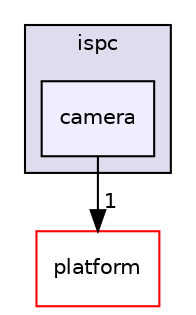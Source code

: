 digraph "bioexplorer/backend/plugins/Sonata/module/ispc/camera" {
  compound=true
  node [ fontsize="10", fontname="Helvetica"];
  edge [ labelfontsize="10", labelfontname="Helvetica"];
  subgraph clusterdir_6834279abe30ff2d1df4b142df3ad1e2 {
    graph [ bgcolor="#ddddee", pencolor="black", label="ispc" fontname="Helvetica", fontsize="10", URL="dir_6834279abe30ff2d1df4b142df3ad1e2.html"]
  dir_b0f87433ee5bf2533ef69a9ff402bc5c [shape=box, label="camera", style="filled", fillcolor="#eeeeff", pencolor="black", URL="dir_b0f87433ee5bf2533ef69a9ff402bc5c.html"];
  }
  dir_c5a52a81292cf9a5167198f4f346d6d9 [shape=box label="platform" fillcolor="white" style="filled" color="red" URL="dir_c5a52a81292cf9a5167198f4f346d6d9.html"];
  dir_b0f87433ee5bf2533ef69a9ff402bc5c->dir_c5a52a81292cf9a5167198f4f346d6d9 [headlabel="1", labeldistance=1.5 headhref="dir_000028_000059.html"];
}
